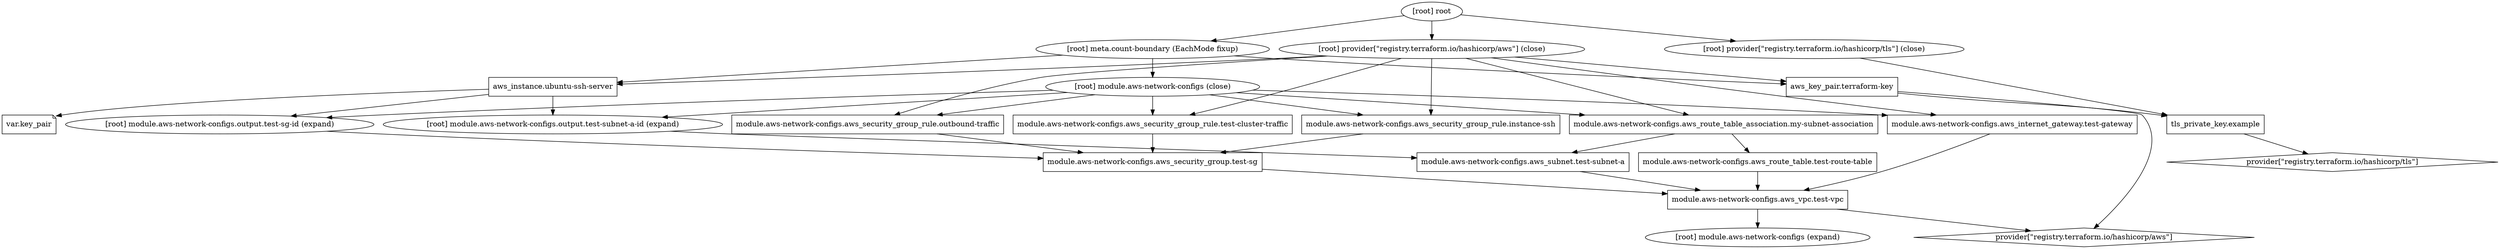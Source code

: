 digraph { 
    compound = "true" 
    newrank = "true" 
    subgraph "root" { 
        "[root] aws_instance.ubuntu-ssh-server (expand)" [
            label = "aws_instance.ubuntu-ssh-server", 
            shape = "box"
        ] 
        "[root] aws_key_pair.terraform-key (expand)" [
            label = "aws_key_pair.terraform-key", 
            shape = "box"
        ] 
        "[root] module.aws-network-configs.aws_internet_gateway.test-gateway (expand)" [
            label = "module.aws-network-configs.aws_internet_gateway.test-gateway", 
            shape = "box"
        ] 
        "[root] module.aws-network-configs.aws_route_table.test-route-table (expand)" [
            label = "module.aws-network-configs.aws_route_table.test-route-table", 
            shape = "box"
        ] 
        "[root] module.aws-network-configs.aws_route_table_association.my-subnet-association (expand)" [
            label = "module.aws-network-configs.aws_route_table_association.my-subnet-association", 
            shape = "box"
        ] 
        "[root] module.aws-network-configs.aws_security_group.test-sg (expand)" [
            label = "module.aws-network-configs.aws_security_group.test-sg", 
            shape = "box"
        ] 
        "[root] module.aws-network-configs.aws_security_group_rule.instance-ssh (expand)" [
            label = "module.aws-network-configs.aws_security_group_rule.instance-ssh", 
            shape = "box"
        ] 
        "[root] module.aws-network-configs.aws_security_group_rule.outbound-traffic (expand)" [
            label = "module.aws-network-configs.aws_security_group_rule.outbound-traffic", 
            shape = "box"
        ] 
        "[root] module.aws-network-configs.aws_security_group_rule.test-cluster-traffic (expand)" [
            label = "module.aws-network-configs.aws_security_group_rule.test-cluster-traffic", 
            shape = "box"
        ] 
        "[root] module.aws-network-configs.aws_subnet.test-subnet-a (expand)" [
            label = "module.aws-network-configs.aws_subnet.test-subnet-a", 
            shape = "box"
        ] 
        "[root] module.aws-network-configs.aws_vpc.test-vpc (expand)" [
            label = "module.aws-network-configs.aws_vpc.test-vpc", 
            shape = "box"
        ]       
        "[root] provider[\"registry.terraform.io/hashicorp/aws\"]" [
            label = "provider[\"registry.terraform.io/hashicorp/aws\"]", 
            shape = "diamond"
        ] 
        "[root] provider[\"registry.terraform.io/hashicorp/tls\"]" [
            label = "provider[\"registry.terraform.io/hashicorp/tls\"]", 
            shape = "diamond"
        ] 
        "[root] tls_private_key.example (expand)" [
            label = "tls_private_key.example", 
            shape = "box"
        ] 
        "[root] var.key_pair" [
            label = "var.key_pair", 
            shape = "note"
        ] 
        "[root] aws_instance.ubuntu-ssh-server (expand)" -> "[root] module.aws-network-configs.output.test-sg-id (expand)" 
        "[root] aws_instance.ubuntu-ssh-server (expand)" -> "[root] module.aws-network-configs.output.test-subnet-a-id (expand)" 
        "[root] aws_instance.ubuntu-ssh-server (expand)" -> "[root] var.key_pair" 
        "[root] aws_key_pair.terraform-key (expand)" -> "[root] provider[\"registry.terraform.io/hashicorp/aws\"]" 
        "[root] aws_key_pair.terraform-key (expand)" -> "[root] tls_private_key.example (expand)" 
        "[root] meta.count-boundary (EachMode fixup)" -> "[root] aws_instance.ubuntu-ssh-server (expand)" 
        "[root] meta.count-boundary (EachMode fixup)" -> "[root] aws_key_pair.terraform-key (expand)" 
        "[root] meta.count-boundary (EachMode fixup)" -> "[root] module.aws-network-configs (close)" 
        "[root] module.aws-network-configs (close)" -> "[root] module.aws-network-configs.aws_internet_gateway.test-gateway (expand)" 
        "[root] module.aws-network-configs (close)" -> "[root] module.aws-network-configs.aws_route_table_association.my-subnet-association (expand)" 
        "[root] module.aws-network-configs (close)" -> "[root] module.aws-network-configs.aws_security_group_rule.instance-ssh (expand)" 
        "[root] module.aws-network-configs (close)" -> "[root] module.aws-network-configs.aws_security_group_rule.outbound-traffic (expand)" 
        "[root] module.aws-network-configs (close)" -> "[root] module.aws-network-configs.aws_security_group_rule.test-cluster-traffic (expand)" 
        "[root] module.aws-network-configs (close)" -> "[root] module.aws-network-configs.output.test-sg-id (expand)" 
        "[root] module.aws-network-configs (close)" -> "[root] module.aws-network-configs.output.test-subnet-a-id (expand)" 
        "[root] module.aws-network-configs.aws_internet_gateway.test-gateway (expand)" -> "[root] module.aws-network-configs.aws_vpc.test-vpc (expand)" 
        "[root] module.aws-network-configs.aws_route_table.test-route-table (expand)" -> "[root] module.aws-network-configs.aws_vpc.test-vpc (expand)" 
        "[root] module.aws-network-configs.aws_route_table_association.my-subnet-association (expand)" -> "[root] module.aws-network-configs.aws_route_table.test-route-table (expand)" 
        "[root] module.aws-network-configs.aws_route_table_association.my-subnet-association (expand)" -> "[root] module.aws-network-configs.aws_subnet.test-subnet-a (expand)" 
        "[root] module.aws-network-configs.aws_security_group.test-sg (expand)" -> "[root] module.aws-network-configs.aws_vpc.test-vpc (expand)" 
        "[root] module.aws-network-configs.aws_security_group_rule.instance-ssh (expand)" -> "[root] module.aws-network-configs.aws_security_group.test-sg (expand)" 
        "[root] module.aws-network-configs.aws_security_group_rule.outbound-traffic (expand)" -> "[root] module.aws-network-configs.aws_security_group.test-sg (expand)" 
        "[root] module.aws-network-configs.aws_security_group_rule.test-cluster-traffic (expand)" -> "[root] module.aws-network-configs.aws_security_group.test-sg (expand)" 
        "[root] module.aws-network-configs.aws_subnet.test-subnet-a (expand)" -> "[root] module.aws-network-configs.aws_vpc.test-vpc (expand)" 
        "[root] module.aws-network-configs.aws_vpc.test-vpc (expand)" -> "[root] module.aws-network-configs (expand)" 
        "[root] module.aws-network-configs.aws_vpc.test-vpc (expand)" -> "[root] provider[\"registry.terraform.io/hashicorp/aws\"]" 
        "[root] module.aws-network-configs.output.test-sg-id (expand)" -> "[root] module.aws-network-configs.aws_security_group.test-sg (expand)" 
        "[root] module.aws-network-configs.output.test-subnet-a-id (expand)" -> "[root] module.aws-network-configs.aws_subnet.test-subnet-a (expand)" 
        "[root] provider[\"registry.terraform.io/hashicorp/aws\"] (close)" -> "[root] aws_instance.ubuntu-ssh-server (expand)" 
        "[root] provider[\"registry.terraform.io/hashicorp/aws\"] (close)" -> "[root] aws_key_pair.terraform-key (expand)" 
        "[root] provider[\"registry.terraform.io/hashicorp/aws\"] (close)" -> "[root] module.aws-network-configs.aws_internet_gateway.test-gateway (expand)" 
        "[root] provider[\"registry.terraform.io/hashicorp/aws\"] (close)" -> "[root] module.aws-network-configs.aws_route_table_association.my-subnet-association (expand)" 
        "[root] provider[\"registry.terraform.io/hashicorp/aws\"] (close)" -> "[root] module.aws-network-configs.aws_security_group_rule.instance-ssh (expand)" 
        "[root] provider[\"registry.terraform.io/hashicorp/aws\"] (close)" -> "[root] module.aws-network-configs.aws_security_group_rule.outbound-traffic (expand)" 
        "[root] provider[\"registry.terraform.io/hashicorp/aws\"] (close)" -> "[root] module.aws-network-configs.aws_security_group_rule.test-cluster-traffic (expand)" 
        "[root] provider[\"registry.terraform.io/hashicorp/tls\"] (close)" -> "[root] tls_private_key.example (expand)" 
        "[root] root" -> "[root] meta.count-boundary (EachMode fixup)" 
        "[root] root" -> "[root] provider[\"registry.terraform.io/hashicorp/aws\"] (close)" 
        "[root] root" -> "[root] provider[\"registry.terraform.io/hashicorp/tls\"] (close)" 
        "[root] tls_private_key.example (expand)" -> "[root] provider[\"registry.terraform.io/hashicorp/tls\"]" 
    } 
}